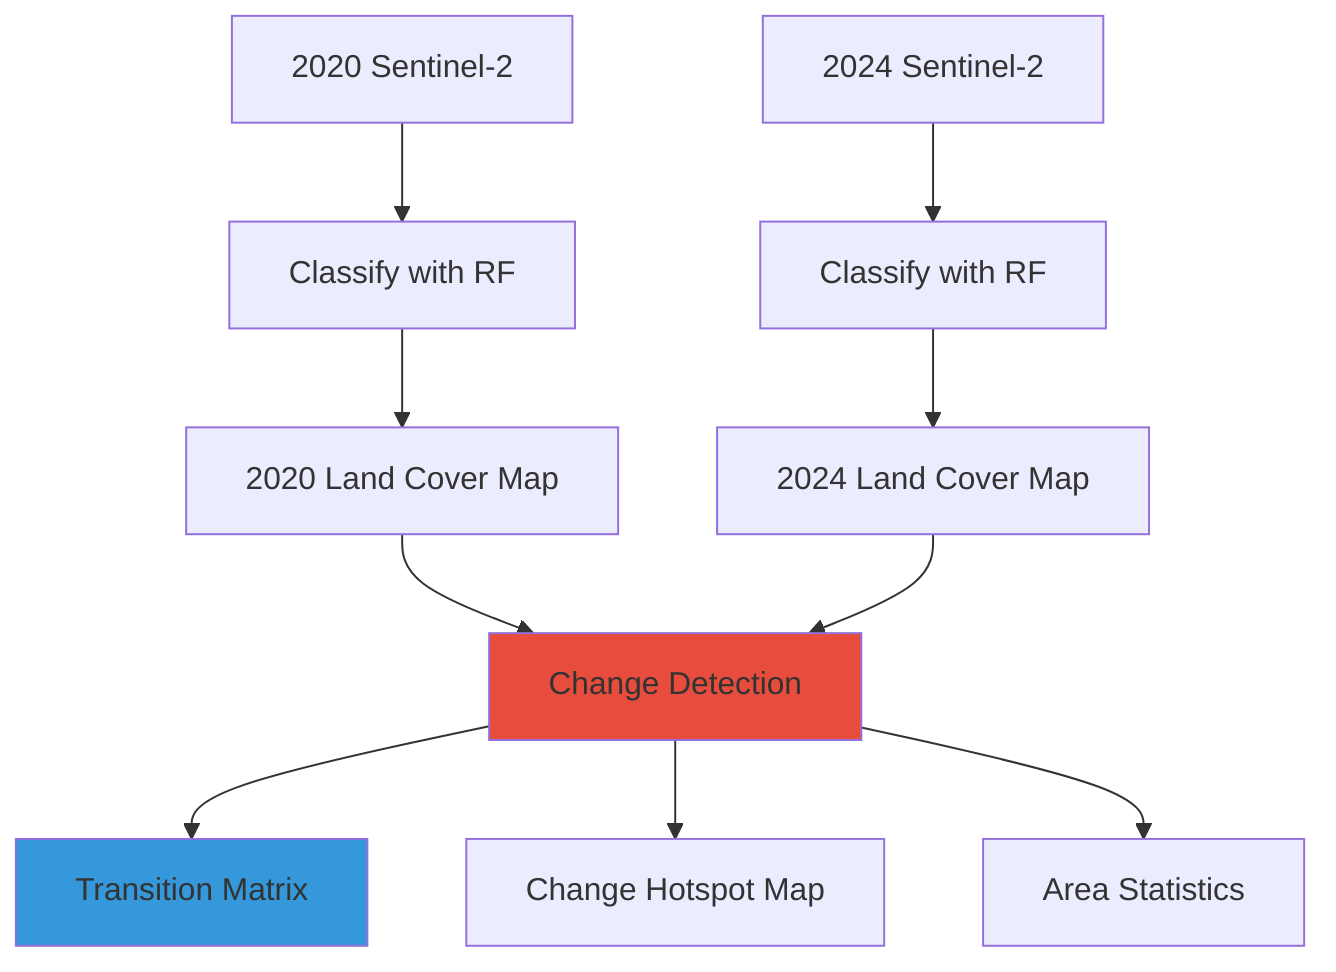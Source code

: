 flowchart TD
    A[2020 Sentinel-2] --> B[Classify with RF]
    C[2024 Sentinel-2] --> D[Classify with RF]
    B --> E[2020 Land Cover Map]
    D --> F[2024 Land Cover Map]
    E --> G[Change Detection]
    F --> G
    G --> H[Transition Matrix]
    G --> I[Change Hotspot Map]
    G --> J[Area Statistics]
    
    style G fill:#E74C3C
    style H fill:#3498DB